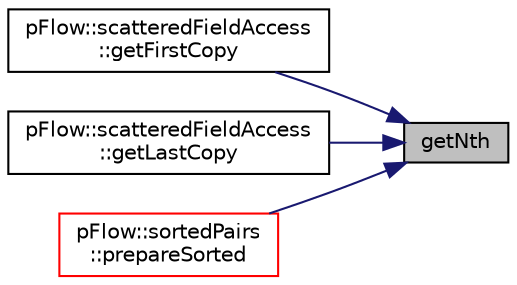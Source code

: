 digraph "getNth"
{
 // LATEX_PDF_SIZE
  edge [fontname="Helvetica",fontsize="10",labelfontname="Helvetica",labelfontsize="10"];
  node [fontname="Helvetica",fontsize="10",shape=record];
  rankdir="RL";
  Node1 [label="getNth",height=0.2,width=0.4,color="black", fillcolor="grey75", style="filled", fontcolor="black",tooltip=" "];
  Node1 -> Node2 [dir="back",color="midnightblue",fontsize="10",style="solid",fontname="Helvetica"];
  Node2 [label="pFlow::scatteredFieldAccess\l::getFirstCopy",height=0.2,width=0.4,color="black", fillcolor="white", style="filled",URL="$classpFlow_1_1scatteredFieldAccess.html#a022a0ff46a956e324378e6d363a7fe5a",tooltip=" "];
  Node1 -> Node3 [dir="back",color="midnightblue",fontsize="10",style="solid",fontname="Helvetica"];
  Node3 [label="pFlow::scatteredFieldAccess\l::getLastCopy",height=0.2,width=0.4,color="black", fillcolor="white", style="filled",URL="$classpFlow_1_1scatteredFieldAccess.html#a84764245855696a79b4945cbc84ddca5",tooltip=" "];
  Node1 -> Node4 [dir="back",color="midnightblue",fontsize="10",style="solid",fontname="Helvetica"];
  Node4 [label="pFlow::sortedPairs\l::prepareSorted",height=0.2,width=0.4,color="red", fillcolor="white", style="filled",URL="$classpFlow_1_1sortedPairs.html#a34f835663a19f31aa1999f867d6b2109",tooltip=" "];
}
